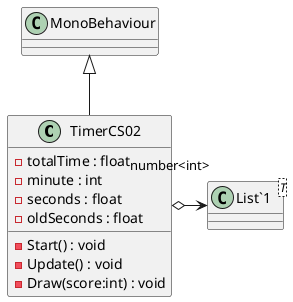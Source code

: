 @startuml
class TimerCS02 {
    - totalTime : float
    - minute : int
    - seconds : float
    - oldSeconds : float
    - Start() : void
    - Update() : void
    - Draw(score:int) : void
}
class "List`1"<T> {
}
MonoBehaviour <|-- TimerCS02
TimerCS02 o-> "number<int>" "List`1"
@enduml
